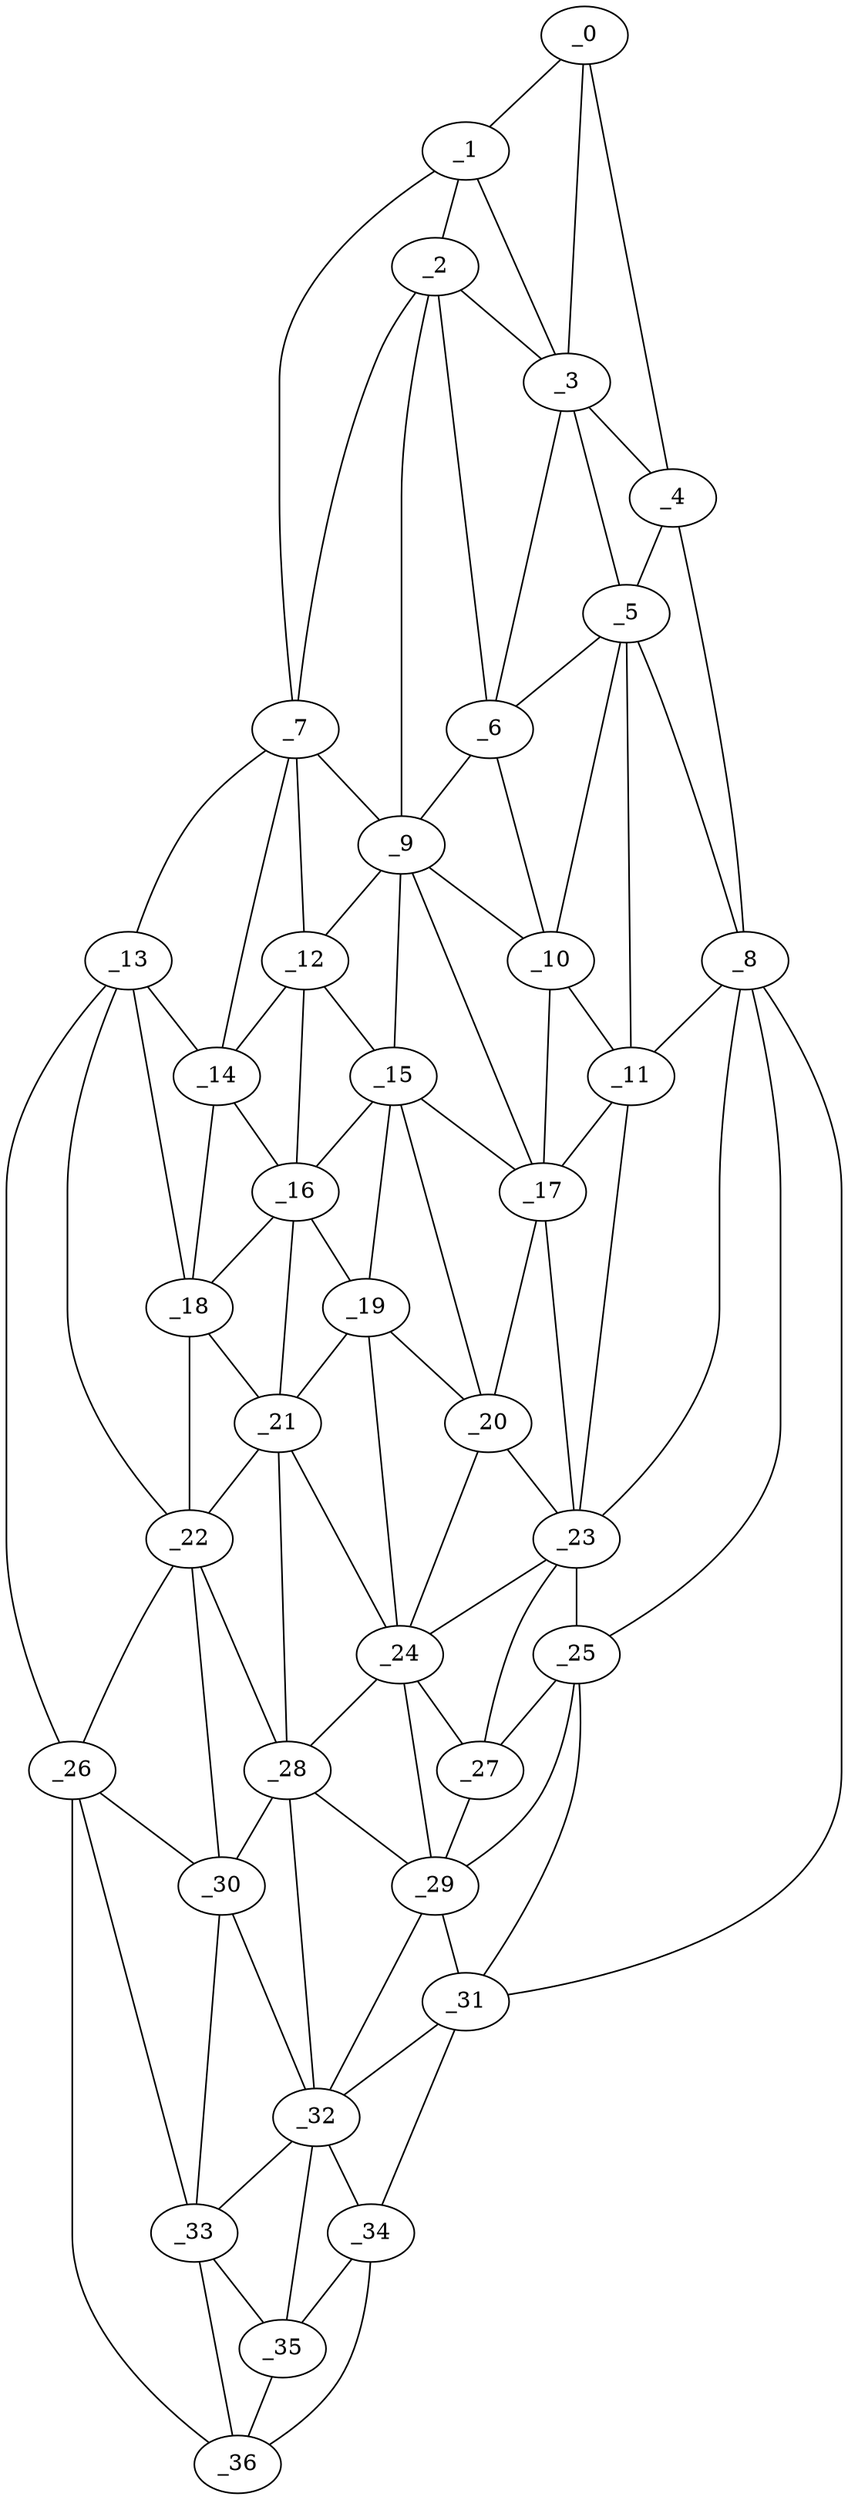 graph "obj100__315.gxl" {
	_0	 [x=16,
		y=87];
	_1	 [x=17,
		y=82];
	_0 -- _1	 [valence=1];
	_3	 [x=26,
		y=89];
	_0 -- _3	 [valence=2];
	_4	 [x=30,
		y=98];
	_0 -- _4	 [valence=1];
	_2	 [x=24,
		y=73];
	_1 -- _2	 [valence=2];
	_1 -- _3	 [valence=1];
	_7	 [x=41,
		y=49];
	_1 -- _7	 [valence=1];
	_2 -- _3	 [valence=2];
	_6	 [x=38,
		y=81];
	_2 -- _6	 [valence=2];
	_2 -- _7	 [valence=1];
	_9	 [x=42,
		y=60];
	_2 -- _9	 [valence=2];
	_3 -- _4	 [valence=2];
	_5	 [x=35,
		y=92];
	_3 -- _5	 [valence=2];
	_3 -- _6	 [valence=1];
	_4 -- _5	 [valence=1];
	_8	 [x=41,
		y=103];
	_4 -- _8	 [valence=1];
	_5 -- _6	 [valence=1];
	_5 -- _8	 [valence=2];
	_10	 [x=45,
		y=82];
	_5 -- _10	 [valence=2];
	_11	 [x=47,
		y=91];
	_5 -- _11	 [valence=2];
	_6 -- _9	 [valence=1];
	_6 -- _10	 [valence=2];
	_7 -- _9	 [valence=2];
	_12	 [x=53,
		y=44];
	_7 -- _12	 [valence=2];
	_13	 [x=55,
		y=33];
	_7 -- _13	 [valence=1];
	_14	 [x=55,
		y=37];
	_7 -- _14	 [valence=2];
	_8 -- _11	 [valence=2];
	_23	 [x=89,
		y=80];
	_8 -- _23	 [valence=2];
	_25	 [x=95,
		y=78];
	_8 -- _25	 [valence=1];
	_31	 [x=115,
		y=70];
	_8 -- _31	 [valence=1];
	_9 -- _10	 [valence=2];
	_9 -- _12	 [valence=1];
	_15	 [x=68,
		y=60];
	_9 -- _15	 [valence=2];
	_17	 [x=70,
		y=64];
	_9 -- _17	 [valence=1];
	_10 -- _11	 [valence=2];
	_10 -- _17	 [valence=1];
	_11 -- _17	 [valence=2];
	_11 -- _23	 [valence=1];
	_12 -- _14	 [valence=2];
	_12 -- _15	 [valence=2];
	_16	 [x=69,
		y=50];
	_12 -- _16	 [valence=2];
	_13 -- _14	 [valence=2];
	_18	 [x=75,
		y=34];
	_13 -- _18	 [valence=1];
	_22	 [x=89,
		y=30];
	_13 -- _22	 [valence=2];
	_26	 [x=97,
		y=26];
	_13 -- _26	 [valence=1];
	_14 -- _16	 [valence=1];
	_14 -- _18	 [valence=2];
	_15 -- _16	 [valence=1];
	_15 -- _17	 [valence=1];
	_19	 [x=82,
		y=55];
	_15 -- _19	 [valence=2];
	_20	 [x=82,
		y=61];
	_15 -- _20	 [valence=2];
	_16 -- _18	 [valence=1];
	_16 -- _19	 [valence=2];
	_21	 [x=84,
		y=50];
	_16 -- _21	 [valence=1];
	_17 -- _20	 [valence=2];
	_17 -- _23	 [valence=1];
	_18 -- _21	 [valence=2];
	_18 -- _22	 [valence=1];
	_19 -- _20	 [valence=2];
	_19 -- _21	 [valence=1];
	_24	 [x=94,
		y=64];
	_19 -- _24	 [valence=2];
	_20 -- _23	 [valence=1];
	_20 -- _24	 [valence=2];
	_21 -- _22	 [valence=2];
	_21 -- _24	 [valence=2];
	_28	 [x=102,
		y=54];
	_21 -- _28	 [valence=2];
	_22 -- _26	 [valence=1];
	_22 -- _28	 [valence=2];
	_30	 [x=111,
		y=47];
	_22 -- _30	 [valence=2];
	_23 -- _24	 [valence=1];
	_23 -- _25	 [valence=1];
	_27	 [x=97,
		y=70];
	_23 -- _27	 [valence=2];
	_24 -- _27	 [valence=1];
	_24 -- _28	 [valence=1];
	_29	 [x=107,
		y=67];
	_24 -- _29	 [valence=2];
	_25 -- _27	 [valence=1];
	_25 -- _29	 [valence=2];
	_25 -- _31	 [valence=2];
	_26 -- _30	 [valence=2];
	_33	 [x=117,
		y=44];
	_26 -- _33	 [valence=1];
	_36	 [x=125,
		y=31];
	_26 -- _36	 [valence=1];
	_27 -- _29	 [valence=2];
	_28 -- _29	 [valence=2];
	_28 -- _30	 [valence=1];
	_32	 [x=116,
		y=56];
	_28 -- _32	 [valence=2];
	_29 -- _31	 [valence=1];
	_29 -- _32	 [valence=1];
	_30 -- _32	 [valence=2];
	_30 -- _33	 [valence=2];
	_31 -- _32	 [valence=1];
	_34	 [x=121,
		y=63];
	_31 -- _34	 [valence=1];
	_32 -- _33	 [valence=2];
	_32 -- _34	 [valence=2];
	_35	 [x=122,
		y=52];
	_32 -- _35	 [valence=1];
	_33 -- _35	 [valence=2];
	_33 -- _36	 [valence=2];
	_34 -- _35	 [valence=2];
	_34 -- _36	 [valence=1];
	_35 -- _36	 [valence=1];
}
